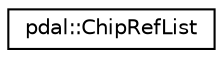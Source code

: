 digraph "Graphical Class Hierarchy"
{
  edge [fontname="Helvetica",fontsize="10",labelfontname="Helvetica",labelfontsize="10"];
  node [fontname="Helvetica",fontsize="10",shape=record];
  rankdir="LR";
  Node1 [label="pdal::ChipRefList",height=0.2,width=0.4,color="black", fillcolor="white", style="filled",URL="$classpdal_1_1ChipRefList.html"];
}
